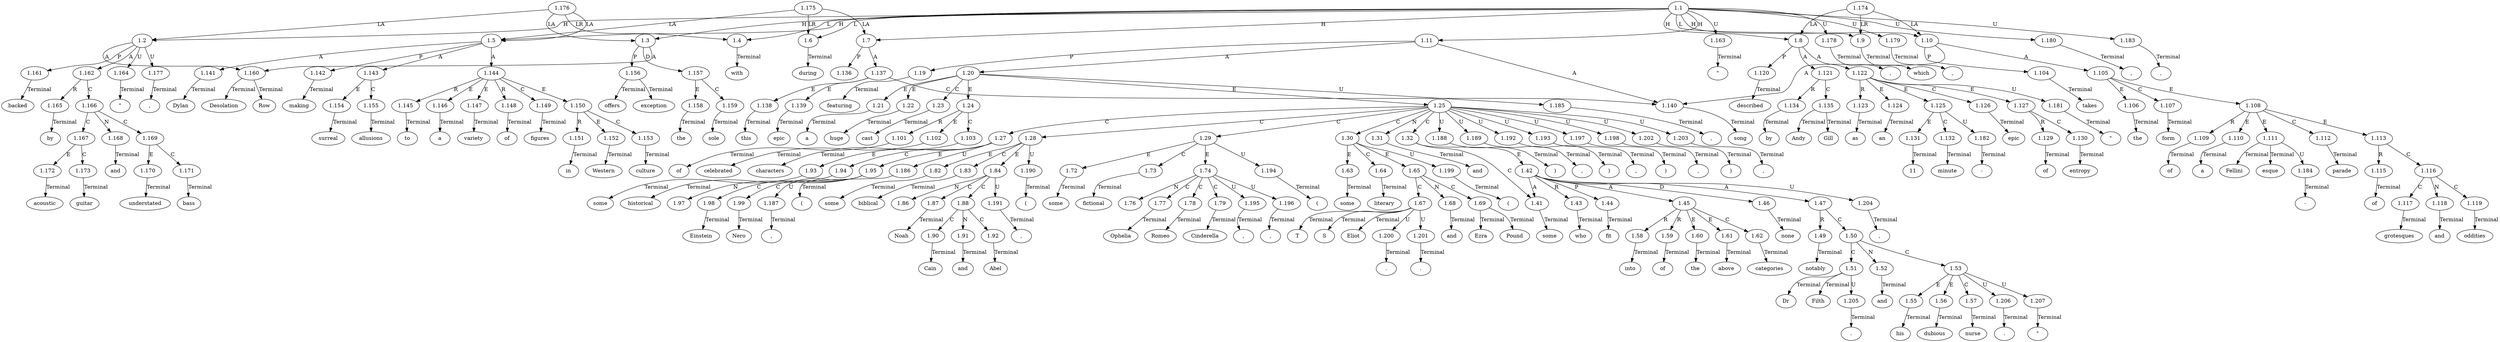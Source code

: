 // Graph
digraph {
	0.1 [label="\"" ordering=out]
	0.10 [label=and ordering=out]
	0.100 [label="," ordering=out]
	0.101 [label=some ordering=out]
	0.102 [label=literary ordering=out]
	0.103 [label="(" ordering=out]
	0.104 [label=T ordering=out]
	0.105 [label="." ordering=out]
	0.106 [label=S ordering=out]
	0.107 [label="." ordering=out]
	0.108 [label=Eliot ordering=out]
	0.109 [label=and ordering=out]
	0.11 [label=understated ordering=out]
	0.110 [label=Ezra ordering=out]
	0.111 [label=Pound ordering=out]
	0.112 [label=")" ordering=out]
	0.113 [label="," ordering=out]
	0.114 [label=and ordering=out]
	0.115 [label=some ordering=out]
	0.116 [label=who ordering=out]
	0.117 [label=fit ordering=out]
	0.118 [label=into ordering=out]
	0.119 [label=none ordering=out]
	0.12 [label=bass ordering=out]
	0.120 [label=of ordering=out]
	0.121 [label=the ordering=out]
	0.122 [label=above ordering=out]
	0.123 [label=categories ordering=out]
	0.124 [label="," ordering=out]
	0.125 [label=notably ordering=out]
	0.126 [label=Dr ordering=out]
	0.127 [label="." ordering=out]
	0.128 [label=Filth ordering=out]
	0.129 [label=and ordering=out]
	0.13 [label="," ordering=out]
	0.130 [label=his ordering=out]
	0.131 [label=dubious ordering=out]
	0.132 [label=nurse ordering=out]
	0.133 [label="." ordering=out]
	0.134 [label="\"" ordering=out]
	0.14 [label=offers ordering=out]
	0.15 [label=the ordering=out]
	0.16 [label=sole ordering=out]
	0.17 [label=exception ordering=out]
	0.18 [label="," ordering=out]
	0.19 [label=with ordering=out]
	0.2 [label=Desolation ordering=out]
	0.20 [label=Dylan ordering=out]
	0.21 [label=making ordering=out]
	0.22 [label=surreal ordering=out]
	0.23 [label=allusions ordering=out]
	0.24 [label=to ordering=out]
	0.25 [label=a ordering=out]
	0.26 [label=variety ordering=out]
	0.27 [label=of ordering=out]
	0.28 [label=figures ordering=out]
	0.29 [label=in ordering=out]
	0.3 [label=Row ordering=out]
	0.30 [label=Western ordering=out]
	0.31 [label=culture ordering=out]
	0.32 [label=during ordering=out]
	0.33 [label=this ordering=out]
	0.34 [label=epic ordering=out]
	0.35 [label=song ordering=out]
	0.36 [label="," ordering=out]
	0.37 [label=described ordering=out]
	0.38 [label=by ordering=out]
	0.39 [label=Andy ordering=out]
	0.4 [label="\"" ordering=out]
	0.40 [label=Gill ordering=out]
	0.41 [label=as ordering=out]
	0.42 [label="\"" ordering=out]
	0.43 [label=an ordering=out]
	0.44 [label=11 ordering=out]
	0.45 [label="-" ordering=out]
	0.46 [label=minute ordering=out]
	0.47 [label=epic ordering=out]
	0.48 [label=of ordering=out]
	0.49 [label=entropy ordering=out]
	0.5 [label="," ordering=out]
	0.50 [label="," ordering=out]
	0.51 [label=which ordering=out]
	0.52 [label=takes ordering=out]
	0.53 [label=the ordering=out]
	0.54 [label=form ordering=out]
	0.55 [label=of ordering=out]
	0.56 [label=a ordering=out]
	0.57 [label=Fellini ordering=out]
	0.58 [label="-" ordering=out]
	0.59 [label=esque ordering=out]
	0.6 [label=backed ordering=out]
	0.60 [label=parade ordering=out]
	0.61 [label=of ordering=out]
	0.62 [label=grotesques ordering=out]
	0.63 [label=and ordering=out]
	0.64 [label=oddities ordering=out]
	0.65 [label=featuring ordering=out]
	0.66 [label=a ordering=out]
	0.67 [label=huge ordering=out]
	0.68 [label=cast ordering=out]
	0.69 [label=of ordering=out]
	0.7 [label=by ordering=out]
	0.70 [label=celebrated ordering=out]
	0.71 [label=characters ordering=out]
	0.72 [label="," ordering=out]
	0.73 [label=some ordering=out]
	0.74 [label=historical ordering=out]
	0.75 [label="(" ordering=out]
	0.76 [label=Einstein ordering=out]
	0.77 [label="," ordering=out]
	0.78 [label=Nero ordering=out]
	0.79 [label=")" ordering=out]
	0.8 [label=acoustic ordering=out]
	0.80 [label="," ordering=out]
	0.81 [label=some ordering=out]
	0.82 [label=biblical ordering=out]
	0.83 [label="(" ordering=out]
	0.84 [label=Noah ordering=out]
	0.85 [label="," ordering=out]
	0.86 [label=Cain ordering=out]
	0.87 [label=and ordering=out]
	0.88 [label=Abel ordering=out]
	0.89 [label=")" ordering=out]
	0.9 [label=guitar ordering=out]
	0.90 [label="," ordering=out]
	0.91 [label=some ordering=out]
	0.92 [label=fictional ordering=out]
	0.93 [label="(" ordering=out]
	0.94 [label=Ophelia ordering=out]
	0.95 [label="," ordering=out]
	0.96 [label=Romeo ordering=out]
	0.97 [label="," ordering=out]
	0.98 [label=Cinderella ordering=out]
	0.99 [label=")" ordering=out]
	1.1 [label=1.1 ordering=out]
	1.2 [label=1.2 ordering=out]
	1.3 [label=1.3 ordering=out]
	1.4 [label=1.4 ordering=out]
	1.5 [label=1.5 ordering=out]
	1.6 [label=1.6 ordering=out]
	1.7 [label=1.7 ordering=out]
	1.8 [label=1.8 ordering=out]
	1.9 [label=1.9 ordering=out]
	1.10 [label=1.10 ordering=out]
	1.11 [label=1.11 ordering=out]
	1.19 [label=1.19 ordering=out]
	1.20 [label=1.20 ordering=out]
	1.21 [label=1.21 ordering=out]
	1.22 [label=1.22 ordering=out]
	1.23 [label=1.23 ordering=out]
	1.24 [label=1.24 ordering=out]
	1.25 [label=1.25 ordering=out]
	1.27 [label=1.27 ordering=out]
	1.28 [label=1.28 ordering=out]
	1.29 [label=1.29 ordering=out]
	1.30 [label=1.30 ordering=out]
	1.31 [label=1.31 ordering=out]
	1.32 [label=1.32 ordering=out]
	1.41 [label=1.41 ordering=out]
	1.42 [label=1.42 ordering=out]
	1.43 [label=1.43 ordering=out]
	1.44 [label=1.44 ordering=out]
	1.45 [label=1.45 ordering=out]
	1.46 [label=1.46 ordering=out]
	1.47 [label=1.47 ordering=out]
	1.49 [label=1.49 ordering=out]
	1.50 [label=1.50 ordering=out]
	1.51 [label=1.51 ordering=out]
	1.52 [label=1.52 ordering=out]
	1.53 [label=1.53 ordering=out]
	1.55 [label=1.55 ordering=out]
	1.56 [label=1.56 ordering=out]
	1.57 [label=1.57 ordering=out]
	1.58 [label=1.58 ordering=out]
	1.59 [label=1.59 ordering=out]
	1.60 [label=1.60 ordering=out]
	1.61 [label=1.61 ordering=out]
	1.62 [label=1.62 ordering=out]
	1.63 [label=1.63 ordering=out]
	1.64 [label=1.64 ordering=out]
	1.65 [label=1.65 ordering=out]
	1.67 [label=1.67 ordering=out]
	1.68 [label=1.68 ordering=out]
	1.69 [label=1.69 ordering=out]
	1.72 [label=1.72 ordering=out]
	1.73 [label=1.73 ordering=out]
	1.74 [label=1.74 ordering=out]
	1.76 [label=1.76 ordering=out]
	1.77 [label=1.77 ordering=out]
	1.78 [label=1.78 ordering=out]
	1.79 [label=1.79 ordering=out]
	1.82 [label=1.82 ordering=out]
	1.83 [label=1.83 ordering=out]
	1.84 [label=1.84 ordering=out]
	1.86 [label=1.86 ordering=out]
	1.87 [label=1.87 ordering=out]
	1.88 [label=1.88 ordering=out]
	1.90 [label=1.90 ordering=out]
	1.91 [label=1.91 ordering=out]
	1.92 [label=1.92 ordering=out]
	1.93 [label=1.93 ordering=out]
	1.94 [label=1.94 ordering=out]
	1.95 [label=1.95 ordering=out]
	1.97 [label=1.97 ordering=out]
	1.98 [label=1.98 ordering=out]
	1.99 [label=1.99 ordering=out]
	1.101 [label=1.101 ordering=out]
	1.102 [label=1.102 ordering=out]
	1.103 [label=1.103 ordering=out]
	1.104 [label=1.104 ordering=out]
	1.105 [label=1.105 ordering=out]
	1.106 [label=1.106 ordering=out]
	1.107 [label=1.107 ordering=out]
	1.108 [label=1.108 ordering=out]
	1.109 [label=1.109 ordering=out]
	1.110 [label=1.110 ordering=out]
	1.111 [label=1.111 ordering=out]
	1.112 [label=1.112 ordering=out]
	1.113 [label=1.113 ordering=out]
	1.115 [label=1.115 ordering=out]
	1.116 [label=1.116 ordering=out]
	1.117 [label=1.117 ordering=out]
	1.118 [label=1.118 ordering=out]
	1.119 [label=1.119 ordering=out]
	1.120 [label=1.120 ordering=out]
	1.121 [label=1.121 ordering=out]
	1.122 [label=1.122 ordering=out]
	1.123 [label=1.123 ordering=out]
	1.124 [label=1.124 ordering=out]
	1.125 [label=1.125 ordering=out]
	1.126 [label=1.126 ordering=out]
	1.127 [label=1.127 ordering=out]
	1.129 [label=1.129 ordering=out]
	1.130 [label=1.130 ordering=out]
	1.131 [label=1.131 ordering=out]
	1.132 [label=1.132 ordering=out]
	1.134 [label=1.134 ordering=out]
	1.135 [label=1.135 ordering=out]
	1.136 [label=1.136 ordering=out]
	1.137 [label=1.137 ordering=out]
	1.138 [label=1.138 ordering=out]
	1.139 [label=1.139 ordering=out]
	1.140 [label=1.140 ordering=out]
	1.141 [label=1.141 ordering=out]
	1.142 [label=1.142 ordering=out]
	1.143 [label=1.143 ordering=out]
	1.144 [label=1.144 ordering=out]
	1.145 [label=1.145 ordering=out]
	1.146 [label=1.146 ordering=out]
	1.147 [label=1.147 ordering=out]
	1.148 [label=1.148 ordering=out]
	1.149 [label=1.149 ordering=out]
	1.150 [label=1.150 ordering=out]
	1.151 [label=1.151 ordering=out]
	1.152 [label=1.152 ordering=out]
	1.153 [label=1.153 ordering=out]
	1.154 [label=1.154 ordering=out]
	1.155 [label=1.155 ordering=out]
	1.156 [label=1.156 ordering=out]
	1.157 [label=1.157 ordering=out]
	1.158 [label=1.158 ordering=out]
	1.159 [label=1.159 ordering=out]
	1.160 [label=1.160 ordering=out]
	1.161 [label=1.161 ordering=out]
	1.162 [label=1.162 ordering=out]
	1.163 [label=1.163 ordering=out]
	1.164 [label=1.164 ordering=out]
	1.165 [label=1.165 ordering=out]
	1.166 [label=1.166 ordering=out]
	1.167 [label=1.167 ordering=out]
	1.168 [label=1.168 ordering=out]
	1.169 [label=1.169 ordering=out]
	1.170 [label=1.170 ordering=out]
	1.171 [label=1.171 ordering=out]
	1.172 [label=1.172 ordering=out]
	1.173 [label=1.173 ordering=out]
	1.174 [label=1.174 ordering=out]
	1.175 [label=1.175 ordering=out]
	1.176 [label=1.176 ordering=out]
	1.177 [label=1.177 ordering=out]
	1.178 [label=1.178 ordering=out]
	1.179 [label=1.179 ordering=out]
	1.180 [label=1.180 ordering=out]
	1.181 [label=1.181 ordering=out]
	1.182 [label=1.182 ordering=out]
	1.183 [label=1.183 ordering=out]
	1.184 [label=1.184 ordering=out]
	1.185 [label=1.185 ordering=out]
	1.186 [label=1.186 ordering=out]
	1.187 [label=1.187 ordering=out]
	1.188 [label=1.188 ordering=out]
	1.189 [label=1.189 ordering=out]
	1.190 [label=1.190 ordering=out]
	1.191 [label=1.191 ordering=out]
	1.192 [label=1.192 ordering=out]
	1.193 [label=1.193 ordering=out]
	1.194 [label=1.194 ordering=out]
	1.195 [label=1.195 ordering=out]
	1.196 [label=1.196 ordering=out]
	1.197 [label=1.197 ordering=out]
	1.198 [label=1.198 ordering=out]
	1.199 [label=1.199 ordering=out]
	1.200 [label=1.200 ordering=out]
	1.201 [label=1.201 ordering=out]
	1.202 [label=1.202 ordering=out]
	1.203 [label=1.203 ordering=out]
	1.204 [label=1.204 ordering=out]
	1.205 [label=1.205 ordering=out]
	1.206 [label=1.206 ordering=out]
	1.207 [label=1.207 ordering=out]
	1.1 -> 1.2 [label=H ordering=out]
	1.1 -> 1.3 [label=H ordering=out]
	1.1 -> 1.4 [label=L ordering=out]
	1.1 -> 1.5 [label=H ordering=out]
	1.1 -> 1.6 [label=L ordering=out]
	1.1 -> 1.7 [label=H ordering=out]
	1.1 -> 1.8 [label=H ordering=out]
	1.1 -> 1.9 [label=L ordering=out]
	1.1 -> 1.10 [label=H ordering=out]
	1.1 -> 1.11 [label=H ordering=out]
	1.1 -> 1.163 [label=U ordering=out]
	1.1 -> 1.178 [label=U ordering=out]
	1.1 -> 1.179 [label=U ordering=out]
	1.1 -> 1.180 [label=U ordering=out]
	1.1 -> 1.183 [label=U ordering=out]
	1.2 -> 1.160 [label=A ordering=out]
	1.2 -> 1.161 [label=P ordering=out]
	1.2 -> 1.162 [label=A ordering=out]
	1.2 -> 1.164 [label=U ordering=out]
	1.2 -> 1.177 [label=U ordering=out]
	1.3 -> 1.156 [label=P ordering=out]
	1.3 -> 1.157 [label=D ordering=out]
	1.3 -> 1.160 [label=A ordering=out]
	1.4 -> 0.19 [label=Terminal ordering=out]
	1.5 -> 1.141 [label=A ordering=out]
	1.5 -> 1.142 [label=P ordering=out]
	1.5 -> 1.143 [label=A ordering=out]
	1.5 -> 1.144 [label=A ordering=out]
	1.6 -> 0.32 [label=Terminal ordering=out]
	1.7 -> 1.136 [label=P ordering=out]
	1.7 -> 1.137 [label=A ordering=out]
	1.8 -> 1.120 [label=P ordering=out]
	1.8 -> 1.121 [label=A ordering=out]
	1.8 -> 1.122 [label=A ordering=out]
	1.9 -> 0.51 [label=Terminal ordering=out]
	1.10 -> 1.104 [label=P ordering=out]
	1.10 -> 1.105 [label=A ordering=out]
	1.10 -> 1.140 [label=A ordering=out]
	1.11 -> 1.19 [label=P ordering=out]
	1.11 -> 1.20 [label=A ordering=out]
	1.11 -> 1.140 [label=A ordering=out]
	1.19 -> 0.65 [label=Terminal ordering=out]
	1.20 -> 1.21 [label=E ordering=out]
	1.20 -> 1.22 [label=E ordering=out]
	1.20 -> 1.23 [label=C ordering=out]
	1.20 -> 1.24 [label=E ordering=out]
	1.20 -> 1.25 [label=E ordering=out]
	1.20 -> 1.185 [label=U ordering=out]
	1.21 -> 0.66 [label=Terminal ordering=out]
	1.22 -> 0.67 [label=Terminal ordering=out]
	1.23 -> 0.68 [label=Terminal ordering=out]
	1.24 -> 1.101 [label=R ordering=out]
	1.24 -> 1.102 [label=E ordering=out]
	1.24 -> 1.103 [label=C ordering=out]
	1.25 -> 1.27 [label=C ordering=out]
	1.25 -> 1.28 [label=C ordering=out]
	1.25 -> 1.29 [label=C ordering=out]
	1.25 -> 1.30 [label=C ordering=out]
	1.25 -> 1.31 [label=N ordering=out]
	1.25 -> 1.32 [label=C ordering=out]
	1.25 -> 1.188 [label=U ordering=out]
	1.25 -> 1.189 [label=U ordering=out]
	1.25 -> 1.192 [label=U ordering=out]
	1.25 -> 1.193 [label=U ordering=out]
	1.25 -> 1.197 [label=U ordering=out]
	1.25 -> 1.198 [label=U ordering=out]
	1.25 -> 1.202 [label=U ordering=out]
	1.25 -> 1.203 [label=U ordering=out]
	1.27 -> 1.93 [label=E ordering=out]
	1.27 -> 1.94 [label=C ordering=out]
	1.27 -> 1.95 [label=E ordering=out]
	1.27 -> 1.186 [label=U ordering=out]
	1.28 -> 1.82 [label=E ordering=out]
	1.28 -> 1.83 [label=C ordering=out]
	1.28 -> 1.84 [label=E ordering=out]
	1.28 -> 1.190 [label=U ordering=out]
	1.29 -> 1.72 [label=E ordering=out]
	1.29 -> 1.73 [label=C ordering=out]
	1.29 -> 1.74 [label=E ordering=out]
	1.29 -> 1.194 [label=U ordering=out]
	1.30 -> 1.63 [label=E ordering=out]
	1.30 -> 1.64 [label=C ordering=out]
	1.30 -> 1.65 [label=E ordering=out]
	1.30 -> 1.199 [label=U ordering=out]
	1.31 -> 0.114 [label=Terminal ordering=out]
	1.32 -> 1.41 [label=C ordering=out]
	1.32 -> 1.42 [label=E ordering=out]
	1.41 -> 0.115 [label=Terminal ordering=out]
	1.42 -> 1.41 [label=A ordering=out]
	1.42 -> 1.43 [label=R ordering=out]
	1.42 -> 1.44 [label=P ordering=out]
	1.42 -> 1.45 [label=A ordering=out]
	1.42 -> 1.46 [label=D ordering=out]
	1.42 -> 1.47 [label=A ordering=out]
	1.42 -> 1.204 [label=U ordering=out]
	1.43 -> 0.116 [label=Terminal ordering=out]
	1.44 -> 0.117 [label=Terminal ordering=out]
	1.45 -> 1.58 [label=R ordering=out]
	1.45 -> 1.59 [label=R ordering=out]
	1.45 -> 1.60 [label=E ordering=out]
	1.45 -> 1.61 [label=E ordering=out]
	1.45 -> 1.62 [label=C ordering=out]
	1.46 -> 0.119 [label=Terminal ordering=out]
	1.47 -> 1.49 [label=R ordering=out]
	1.47 -> 1.50 [label=C ordering=out]
	1.49 -> 0.125 [label=Terminal ordering=out]
	1.50 -> 1.51 [label=C ordering=out]
	1.50 -> 1.52 [label=N ordering=out]
	1.50 -> 1.53 [label=C ordering=out]
	1.51 -> 0.126 [label=Terminal ordering=out]
	1.51 -> 0.128 [label=Terminal ordering=out]
	1.51 -> 1.205 [label=U ordering=out]
	1.52 -> 0.129 [label=Terminal ordering=out]
	1.53 -> 1.55 [label=E ordering=out]
	1.53 -> 1.56 [label=E ordering=out]
	1.53 -> 1.57 [label=C ordering=out]
	1.53 -> 1.206 [label=U ordering=out]
	1.53 -> 1.207 [label=U ordering=out]
	1.55 -> 0.130 [label=Terminal ordering=out]
	1.56 -> 0.131 [label=Terminal ordering=out]
	1.57 -> 0.132 [label=Terminal ordering=out]
	1.58 -> 0.118 [label=Terminal ordering=out]
	1.59 -> 0.120 [label=Terminal ordering=out]
	1.60 -> 0.121 [label=Terminal ordering=out]
	1.61 -> 0.122 [label=Terminal ordering=out]
	1.62 -> 0.123 [label=Terminal ordering=out]
	1.63 -> 0.101 [label=Terminal ordering=out]
	1.64 -> 0.102 [label=Terminal ordering=out]
	1.65 -> 1.67 [label=C ordering=out]
	1.65 -> 1.68 [label=N ordering=out]
	1.65 -> 1.69 [label=C ordering=out]
	1.67 -> 0.104 [label=Terminal ordering=out]
	1.67 -> 0.106 [label=Terminal ordering=out]
	1.67 -> 0.108 [label=Terminal ordering=out]
	1.67 -> 1.200 [label=U ordering=out]
	1.67 -> 1.201 [label=U ordering=out]
	1.68 -> 0.109 [label=Terminal ordering=out]
	1.69 -> 0.110 [label=Terminal ordering=out]
	1.69 -> 0.111 [label=Terminal ordering=out]
	1.72 -> 0.91 [label=Terminal ordering=out]
	1.73 -> 0.92 [label=Terminal ordering=out]
	1.74 -> 1.76 [label=N ordering=out]
	1.74 -> 1.77 [label=C ordering=out]
	1.74 -> 1.78 [label=C ordering=out]
	1.74 -> 1.79 [label=C ordering=out]
	1.74 -> 1.195 [label=U ordering=out]
	1.74 -> 1.196 [label=U ordering=out]
	1.77 -> 0.94 [label=Terminal ordering=out]
	1.78 -> 0.96 [label=Terminal ordering=out]
	1.79 -> 0.98 [label=Terminal ordering=out]
	1.82 -> 0.81 [label=Terminal ordering=out]
	1.83 -> 0.82 [label=Terminal ordering=out]
	1.84 -> 1.86 [label=N ordering=out]
	1.84 -> 1.87 [label=C ordering=out]
	1.84 -> 1.88 [label=C ordering=out]
	1.84 -> 1.191 [label=U ordering=out]
	1.87 -> 0.84 [label=Terminal ordering=out]
	1.88 -> 1.90 [label=C ordering=out]
	1.88 -> 1.91 [label=N ordering=out]
	1.88 -> 1.92 [label=C ordering=out]
	1.90 -> 0.86 [label=Terminal ordering=out]
	1.91 -> 0.87 [label=Terminal ordering=out]
	1.92 -> 0.88 [label=Terminal ordering=out]
	1.93 -> 0.73 [label=Terminal ordering=out]
	1.94 -> 0.74 [label=Terminal ordering=out]
	1.95 -> 1.97 [label=N ordering=out]
	1.95 -> 1.98 [label=C ordering=out]
	1.95 -> 1.99 [label=C ordering=out]
	1.95 -> 1.187 [label=U ordering=out]
	1.98 -> 0.76 [label=Terminal ordering=out]
	1.99 -> 0.78 [label=Terminal ordering=out]
	1.101 -> 0.69 [label=Terminal ordering=out]
	1.102 -> 0.70 [label=Terminal ordering=out]
	1.103 -> 0.71 [label=Terminal ordering=out]
	1.104 -> 0.52 [label=Terminal ordering=out]
	1.105 -> 1.106 [label=E ordering=out]
	1.105 -> 1.107 [label=C ordering=out]
	1.105 -> 1.108 [label=E ordering=out]
	1.106 -> 0.53 [label=Terminal ordering=out]
	1.107 -> 0.54 [label=Terminal ordering=out]
	1.108 -> 1.109 [label=R ordering=out]
	1.108 -> 1.110 [label=E ordering=out]
	1.108 -> 1.111 [label=E ordering=out]
	1.108 -> 1.112 [label=C ordering=out]
	1.108 -> 1.113 [label=E ordering=out]
	1.109 -> 0.55 [label=Terminal ordering=out]
	1.110 -> 0.56 [label=Terminal ordering=out]
	1.111 -> 0.57 [label=Terminal ordering=out]
	1.111 -> 0.59 [label=Terminal ordering=out]
	1.111 -> 1.184 [label=U ordering=out]
	1.112 -> 0.60 [label=Terminal ordering=out]
	1.113 -> 1.115 [label=R ordering=out]
	1.113 -> 1.116 [label=C ordering=out]
	1.115 -> 0.61 [label=Terminal ordering=out]
	1.116 -> 1.117 [label=C ordering=out]
	1.116 -> 1.118 [label=N ordering=out]
	1.116 -> 1.119 [label=C ordering=out]
	1.117 -> 0.62 [label=Terminal ordering=out]
	1.118 -> 0.63 [label=Terminal ordering=out]
	1.119 -> 0.64 [label=Terminal ordering=out]
	1.120 -> 0.37 [label=Terminal ordering=out]
	1.121 -> 1.134 [label=R ordering=out]
	1.121 -> 1.135 [label=C ordering=out]
	1.122 -> 1.123 [label=R ordering=out]
	1.122 -> 1.124 [label=E ordering=out]
	1.122 -> 1.125 [label=E ordering=out]
	1.122 -> 1.126 [label=C ordering=out]
	1.122 -> 1.127 [label=E ordering=out]
	1.122 -> 1.181 [label=U ordering=out]
	1.123 -> 0.41 [label=Terminal ordering=out]
	1.124 -> 0.43 [label=Terminal ordering=out]
	1.125 -> 1.131 [label=E ordering=out]
	1.125 -> 1.132 [label=C ordering=out]
	1.125 -> 1.182 [label=U ordering=out]
	1.126 -> 0.47 [label=Terminal ordering=out]
	1.127 -> 1.129 [label=R ordering=out]
	1.127 -> 1.130 [label=C ordering=out]
	1.129 -> 0.48 [label=Terminal ordering=out]
	1.130 -> 0.49 [label=Terminal ordering=out]
	1.131 -> 0.44 [label=Terminal ordering=out]
	1.132 -> 0.46 [label=Terminal ordering=out]
	1.134 -> 0.38 [label=Terminal ordering=out]
	1.135 -> 0.39 [label=Terminal ordering=out]
	1.135 -> 0.40 [label=Terminal ordering=out]
	1.137 -> 1.138 [label=E ordering=out]
	1.137 -> 1.139 [label=E ordering=out]
	1.137 -> 1.140 [label=C ordering=out]
	1.138 -> 0.33 [label=Terminal ordering=out]
	1.139 -> 0.34 [label=Terminal ordering=out]
	1.140 -> 0.35 [label=Terminal ordering=out]
	1.141 -> 0.20 [label=Terminal ordering=out]
	1.142 -> 0.21 [label=Terminal ordering=out]
	1.143 -> 1.154 [label=E ordering=out]
	1.143 -> 1.155 [label=C ordering=out]
	1.144 -> 1.145 [label=R ordering=out]
	1.144 -> 1.146 [label=E ordering=out]
	1.144 -> 1.147 [label=E ordering=out]
	1.144 -> 1.148 [label=R ordering=out]
	1.144 -> 1.149 [label=C ordering=out]
	1.144 -> 1.150 [label=E ordering=out]
	1.145 -> 0.24 [label=Terminal ordering=out]
	1.146 -> 0.25 [label=Terminal ordering=out]
	1.147 -> 0.26 [label=Terminal ordering=out]
	1.148 -> 0.27 [label=Terminal ordering=out]
	1.149 -> 0.28 [label=Terminal ordering=out]
	1.150 -> 1.151 [label=R ordering=out]
	1.150 -> 1.152 [label=E ordering=out]
	1.150 -> 1.153 [label=C ordering=out]
	1.151 -> 0.29 [label=Terminal ordering=out]
	1.152 -> 0.30 [label=Terminal ordering=out]
	1.153 -> 0.31 [label=Terminal ordering=out]
	1.154 -> 0.22 [label=Terminal ordering=out]
	1.155 -> 0.23 [label=Terminal ordering=out]
	1.156 -> 0.14 [label=Terminal ordering=out]
	1.156 -> 0.17 [label=Terminal ordering=out]
	1.157 -> 1.158 [label=E ordering=out]
	1.157 -> 1.159 [label=C ordering=out]
	1.158 -> 0.15 [label=Terminal ordering=out]
	1.159 -> 0.16 [label=Terminal ordering=out]
	1.160 -> 0.2 [label=Terminal ordering=out]
	1.160 -> 0.3 [label=Terminal ordering=out]
	1.161 -> 0.6 [label=Terminal ordering=out]
	1.162 -> 1.165 [label=R ordering=out]
	1.162 -> 1.166 [label=C ordering=out]
	1.163 -> 0.1 [label=Terminal ordering=out]
	1.164 -> 0.4 [label=Terminal ordering=out]
	1.165 -> 0.7 [label=Terminal ordering=out]
	1.166 -> 1.167 [label=C ordering=out]
	1.166 -> 1.168 [label=N ordering=out]
	1.166 -> 1.169 [label=C ordering=out]
	1.167 -> 1.172 [label=E ordering=out]
	1.167 -> 1.173 [label=C ordering=out]
	1.168 -> 0.10 [label=Terminal ordering=out]
	1.169 -> 1.170 [label=E ordering=out]
	1.169 -> 1.171 [label=C ordering=out]
	1.170 -> 0.11 [label=Terminal ordering=out]
	1.171 -> 0.12 [label=Terminal ordering=out]
	1.172 -> 0.8 [label=Terminal ordering=out]
	1.173 -> 0.9 [label=Terminal ordering=out]
	1.174 -> 1.8 [label=LA ordering=out]
	1.174 -> 1.9 [label=LR ordering=out]
	1.174 -> 1.10 [label=LA ordering=out]
	1.175 -> 1.5 [label=LA ordering=out]
	1.175 -> 1.6 [label=LR ordering=out]
	1.175 -> 1.7 [label=LA ordering=out]
	1.176 -> 1.2 [label=LA ordering=out]
	1.176 -> 1.3 [label=LA ordering=out]
	1.176 -> 1.4 [label=LR ordering=out]
	1.176 -> 1.5 [label=LA ordering=out]
	1.177 -> 0.5 [label=Terminal ordering=out]
	1.178 -> 0.13 [label=Terminal ordering=out]
	1.179 -> 0.18 [label=Terminal ordering=out]
	1.180 -> 0.36 [label=Terminal ordering=out]
	1.181 -> 0.42 [label=Terminal ordering=out]
	1.182 -> 0.45 [label=Terminal ordering=out]
	1.183 -> 0.50 [label=Terminal ordering=out]
	1.184 -> 0.58 [label=Terminal ordering=out]
	1.185 -> 0.72 [label=Terminal ordering=out]
	1.186 -> 0.75 [label=Terminal ordering=out]
	1.187 -> 0.77 [label=Terminal ordering=out]
	1.188 -> 0.79 [label=Terminal ordering=out]
	1.189 -> 0.80 [label=Terminal ordering=out]
	1.190 -> 0.83 [label=Terminal ordering=out]
	1.191 -> 0.85 [label=Terminal ordering=out]
	1.192 -> 0.89 [label=Terminal ordering=out]
	1.193 -> 0.90 [label=Terminal ordering=out]
	1.194 -> 0.93 [label=Terminal ordering=out]
	1.195 -> 0.95 [label=Terminal ordering=out]
	1.196 -> 0.97 [label=Terminal ordering=out]
	1.197 -> 0.99 [label=Terminal ordering=out]
	1.198 -> 0.100 [label=Terminal ordering=out]
	1.199 -> 0.103 [label=Terminal ordering=out]
	1.200 -> 0.105 [label=Terminal ordering=out]
	1.201 -> 0.107 [label=Terminal ordering=out]
	1.202 -> 0.112 [label=Terminal ordering=out]
	1.203 -> 0.113 [label=Terminal ordering=out]
	1.204 -> 0.124 [label=Terminal ordering=out]
	1.205 -> 0.127 [label=Terminal ordering=out]
	1.206 -> 0.133 [label=Terminal ordering=out]
	1.207 -> 0.134 [label=Terminal ordering=out]
}
